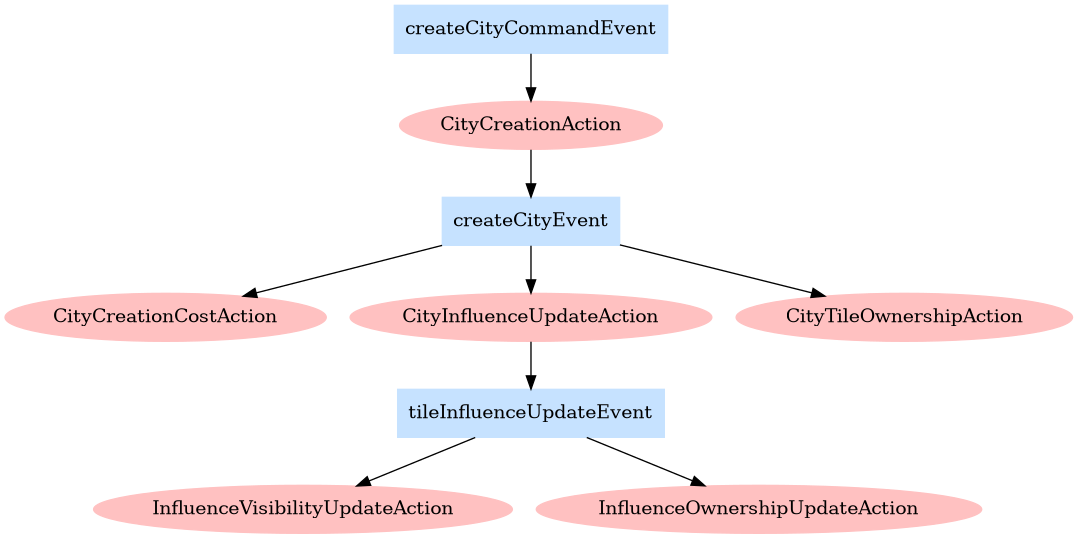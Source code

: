 @startuml
digraph G {

    createCityCommandEvent[shape=box,style=filled,color=slategray1];
    createCityEvent[shape=box,style=filled,color=slategray1];
    tileInfluenceUpdateEvent[shape=box,style=filled,color=slategray1];

    CityCreationAction[style=filled,color=rosybrown1];
    CityCreationCostAction[style=filled,color=rosybrown1];
    CityInfluenceUpdateAction[style=filled,color=rosybrown1];
    CityTileOwnershipAction[style=filled,color=rosybrown1];
    InfluenceVisibilityUpdateAction[style=filled,color=rosybrown1];
    InfluenceOwnershipUpdateAction[style=filled,color=rosybrown1];

    createCityCommandEvent -> CityCreationAction;

    CityCreationAction -> createCityEvent;

    createCityEvent -> CityCreationCostAction;
    createCityEvent -> CityInfluenceUpdateAction;
    createCityEvent -> CityTileOwnershipAction;

    CityInfluenceUpdateAction -> tileInfluenceUpdateEvent;

    tileInfluenceUpdateEvent -> InfluenceVisibilityUpdateAction;
    tileInfluenceUpdateEvent -> InfluenceOwnershipUpdateAction;
}

@enduml